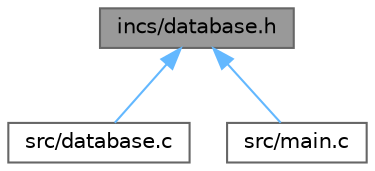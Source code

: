 digraph "incs/database.h"
{
 // LATEX_PDF_SIZE
  bgcolor="transparent";
  edge [fontname=Helvetica,fontsize=10,labelfontname=Helvetica,labelfontsize=10];
  node [fontname=Helvetica,fontsize=10,shape=box,height=0.2,width=0.4];
  Node1 [id="Node000001",label="incs/database.h",height=0.2,width=0.4,color="gray40", fillcolor="grey60", style="filled", fontcolor="black",tooltip="Cabecera para database.c."];
  Node1 -> Node2 [id="edge1_Node000001_Node000002",dir="back",color="steelblue1",style="solid",tooltip=" "];
  Node2 [id="Node000002",label="src/database.c",height=0.2,width=0.4,color="grey40", fillcolor="white", style="filled",URL="$d5/d4b/database_8c.html",tooltip="Funciones para la gestión y guardado de la base de datos."];
  Node1 -> Node3 [id="edge2_Node000001_Node000003",dir="back",color="steelblue1",style="solid",tooltip=" "];
  Node3 [id="Node000003",label="src/main.c",height=0.2,width=0.4,color="grey40", fillcolor="white", style="filled",URL="$d0/d29/main_8c.html",tooltip="Flujo principal del programa."];
}
